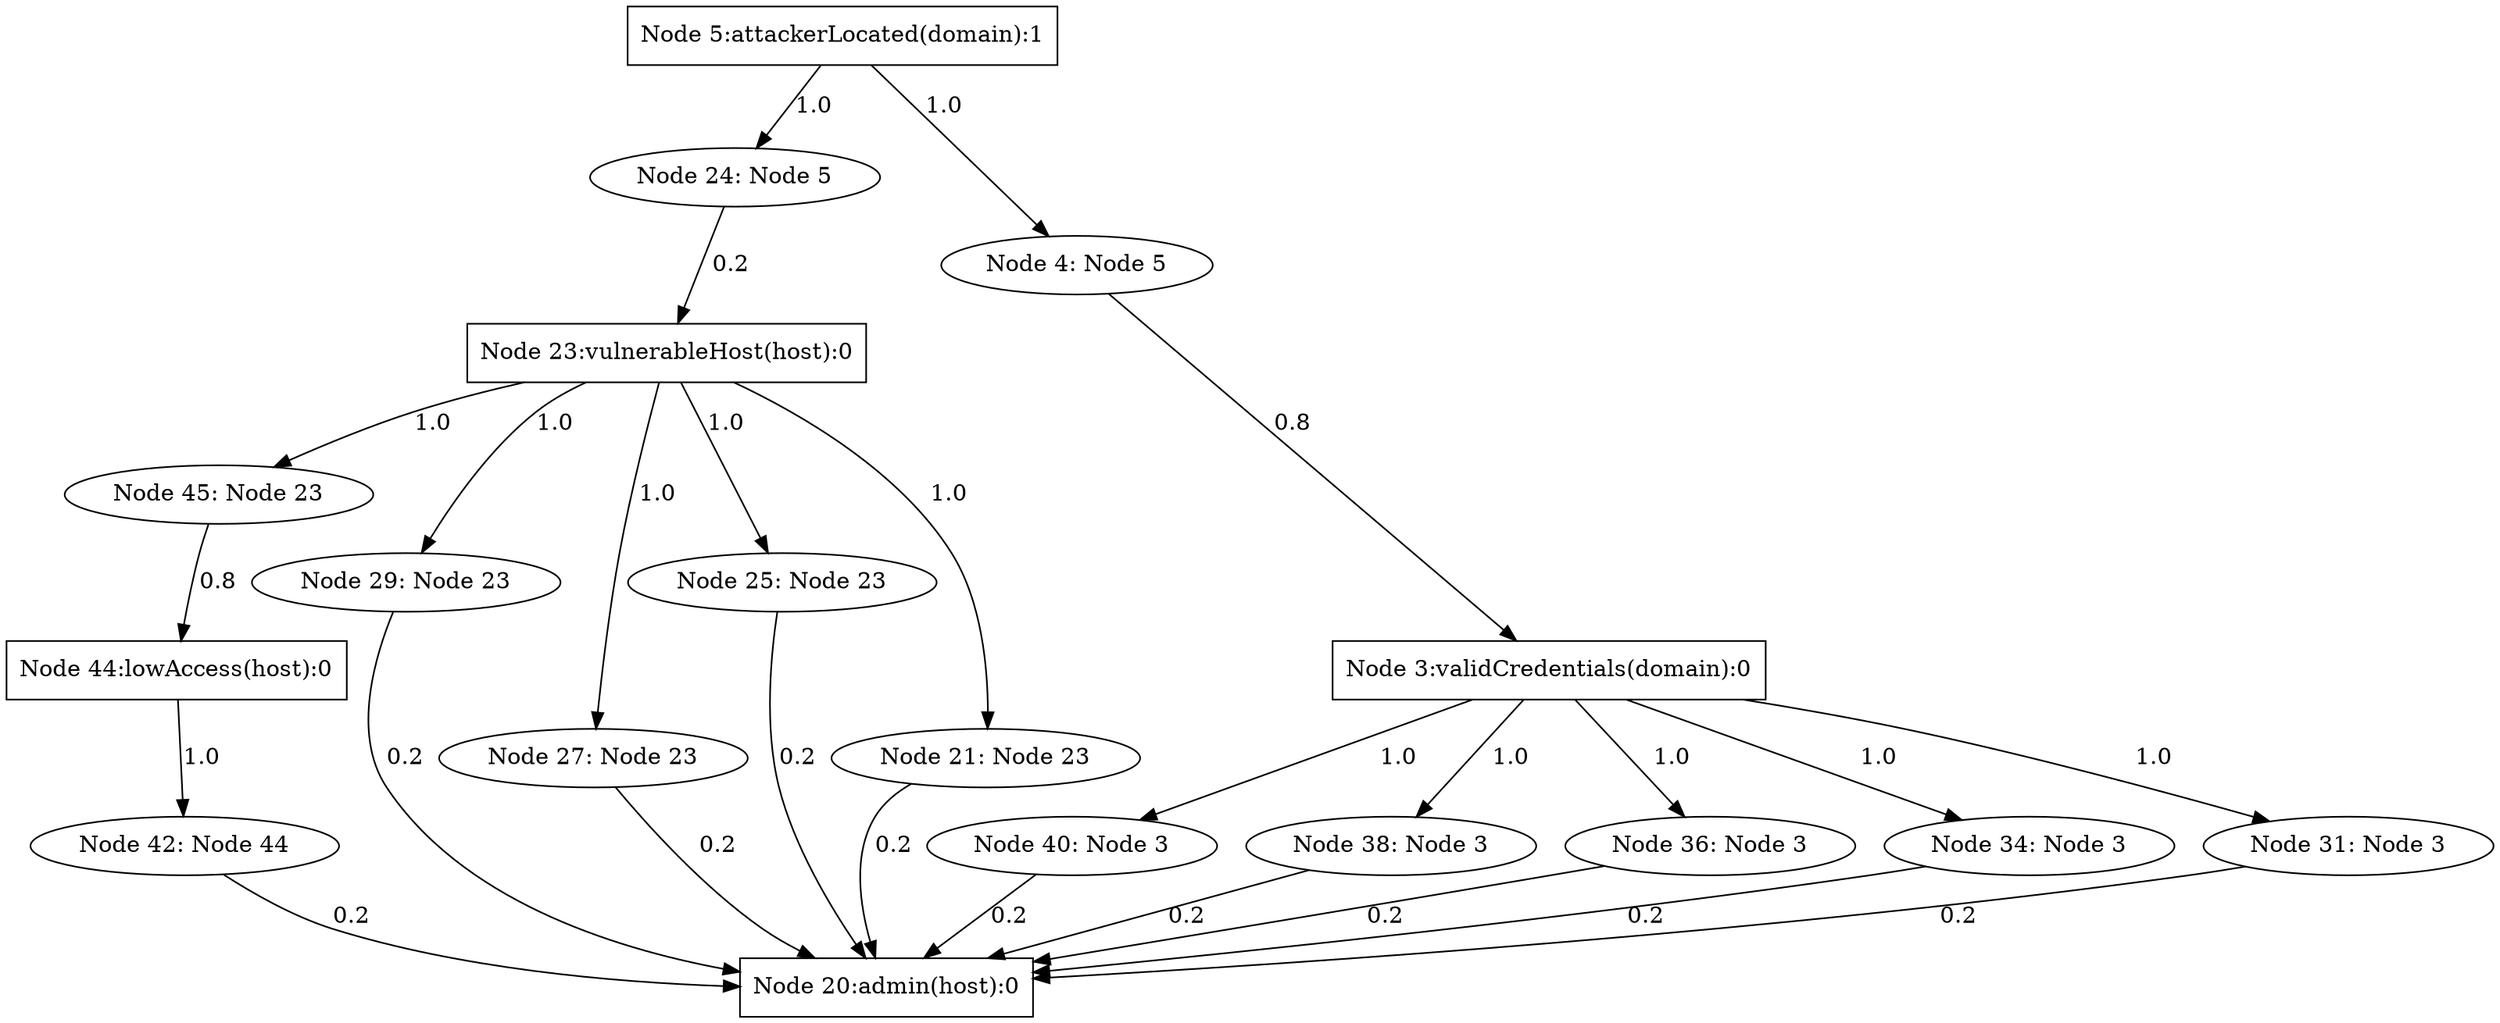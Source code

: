 strict digraph G {
  1 [ label="Node 45: Node 23" shape="ellipse" nodeType="AND" probArray="1.0" ];
  2 [ label="Node 44:lowAccess(host):0" shape="box" nodeType="OR" probArray="0.8" ];
  3 [ label="Node 42: Node 44" shape="ellipse" nodeType="AND" probArray="1.0" ];
  4 [ label="Node 40: Node 3" shape="ellipse" nodeType="AND" probArray="1.0" ];
  5 [ label="Node 38: Node 3" shape="ellipse" nodeType="AND" probArray="1.0" ];
  6 [ label="Node 36: Node 3" shape="ellipse" nodeType="AND" probArray="1.0" ];
  7 [ label="Node 34: Node 3" shape="ellipse" nodeType="AND" probArray="1.0" ];
  8 [ label="Node 31: Node 3" shape="ellipse" nodeType="AND" probArray="1.0" ];
  9 [ label="Node 29: Node 23" shape="ellipse" nodeType="AND" probArray="1.0" ];
  10 [ label="Node 27: Node 23" shape="ellipse" nodeType="AND" probArray="1.0" ];
  11 [ label="Node 25: Node 23" shape="ellipse" nodeType="AND" probArray="1.0" ];
  12 [ label="Node 24: Node 5" shape="ellipse" nodeType="AND" probArray="1.0" ];
  13 [ label="Node 23:vulnerableHost(host):0" shape="box" nodeType="OR" probArray="0.2" ];
  14 [ label="Node 21: Node 23" shape="ellipse" nodeType="AND" probArray="1.0" ];
  15 [ label="Node 20:admin(host):0" shape="box" nodeType="OR" probArray="0.2 0.2 0.2 0.2 0.2 0.2 0.2 0.2 0.2 0.2" ];
  16 [ label="Node 5:attackerLocated(domain):1" shape="box" nodeType="AND" probArray="1.0" ];
  17 [ label="Node 4: Node 5" shape="ellipse" nodeType="AND" probArray="1.0" ];
  18 [ label="Node 3:validCredentials(domain):0" shape="box" nodeType="OR" probArray="0.8" ];
  18 -> 8 [ label="1.0" color="black" ];
  18 -> 7 [ label="1.0" color="black" ];
  18 -> 6 [ label="1.0" color="black" ];
  18 -> 5 [ label="1.0" color="black" ];
  18 -> 4 [ label="1.0" color="black" ];
  17 -> 18 [ label="0.8" color="black" ];
  16 -> 17 [ label="1.0" color="black" ];
  16 -> 12 [ label="1.0" color="black" ];
  14 -> 15 [ label="0.2" color="black" ];
  13 -> 14 [ label="1.0" color="black" ];
  13 -> 11 [ label="1.0" color="black" ];
  13 -> 10 [ label="1.0" color="black" ];
  13 -> 9 [ label="1.0" color="black" ];
  13 -> 1 [ label="1.0" color="black" ];
  12 -> 13 [ label="0.2" color="black" ];
  11 -> 15 [ label="0.2" color="black" ];
  10 -> 15 [ label="0.2" color="black" ];
  9 -> 15 [ label="0.2" color="black" ];
  8 -> 15 [ label="0.2" color="black" ];
  7 -> 15 [ label="0.2" color="black" ];
  6 -> 15 [ label="0.2" color="black" ];
  5 -> 15 [ label="0.2" color="black" ];
  4 -> 15 [ label="0.2" color="black" ];
  3 -> 15 [ label="0.2" color="black" ];
  2 -> 3 [ label="1.0" color="black" ];
  1 -> 2 [ label="0.8" color="black" ];
}
